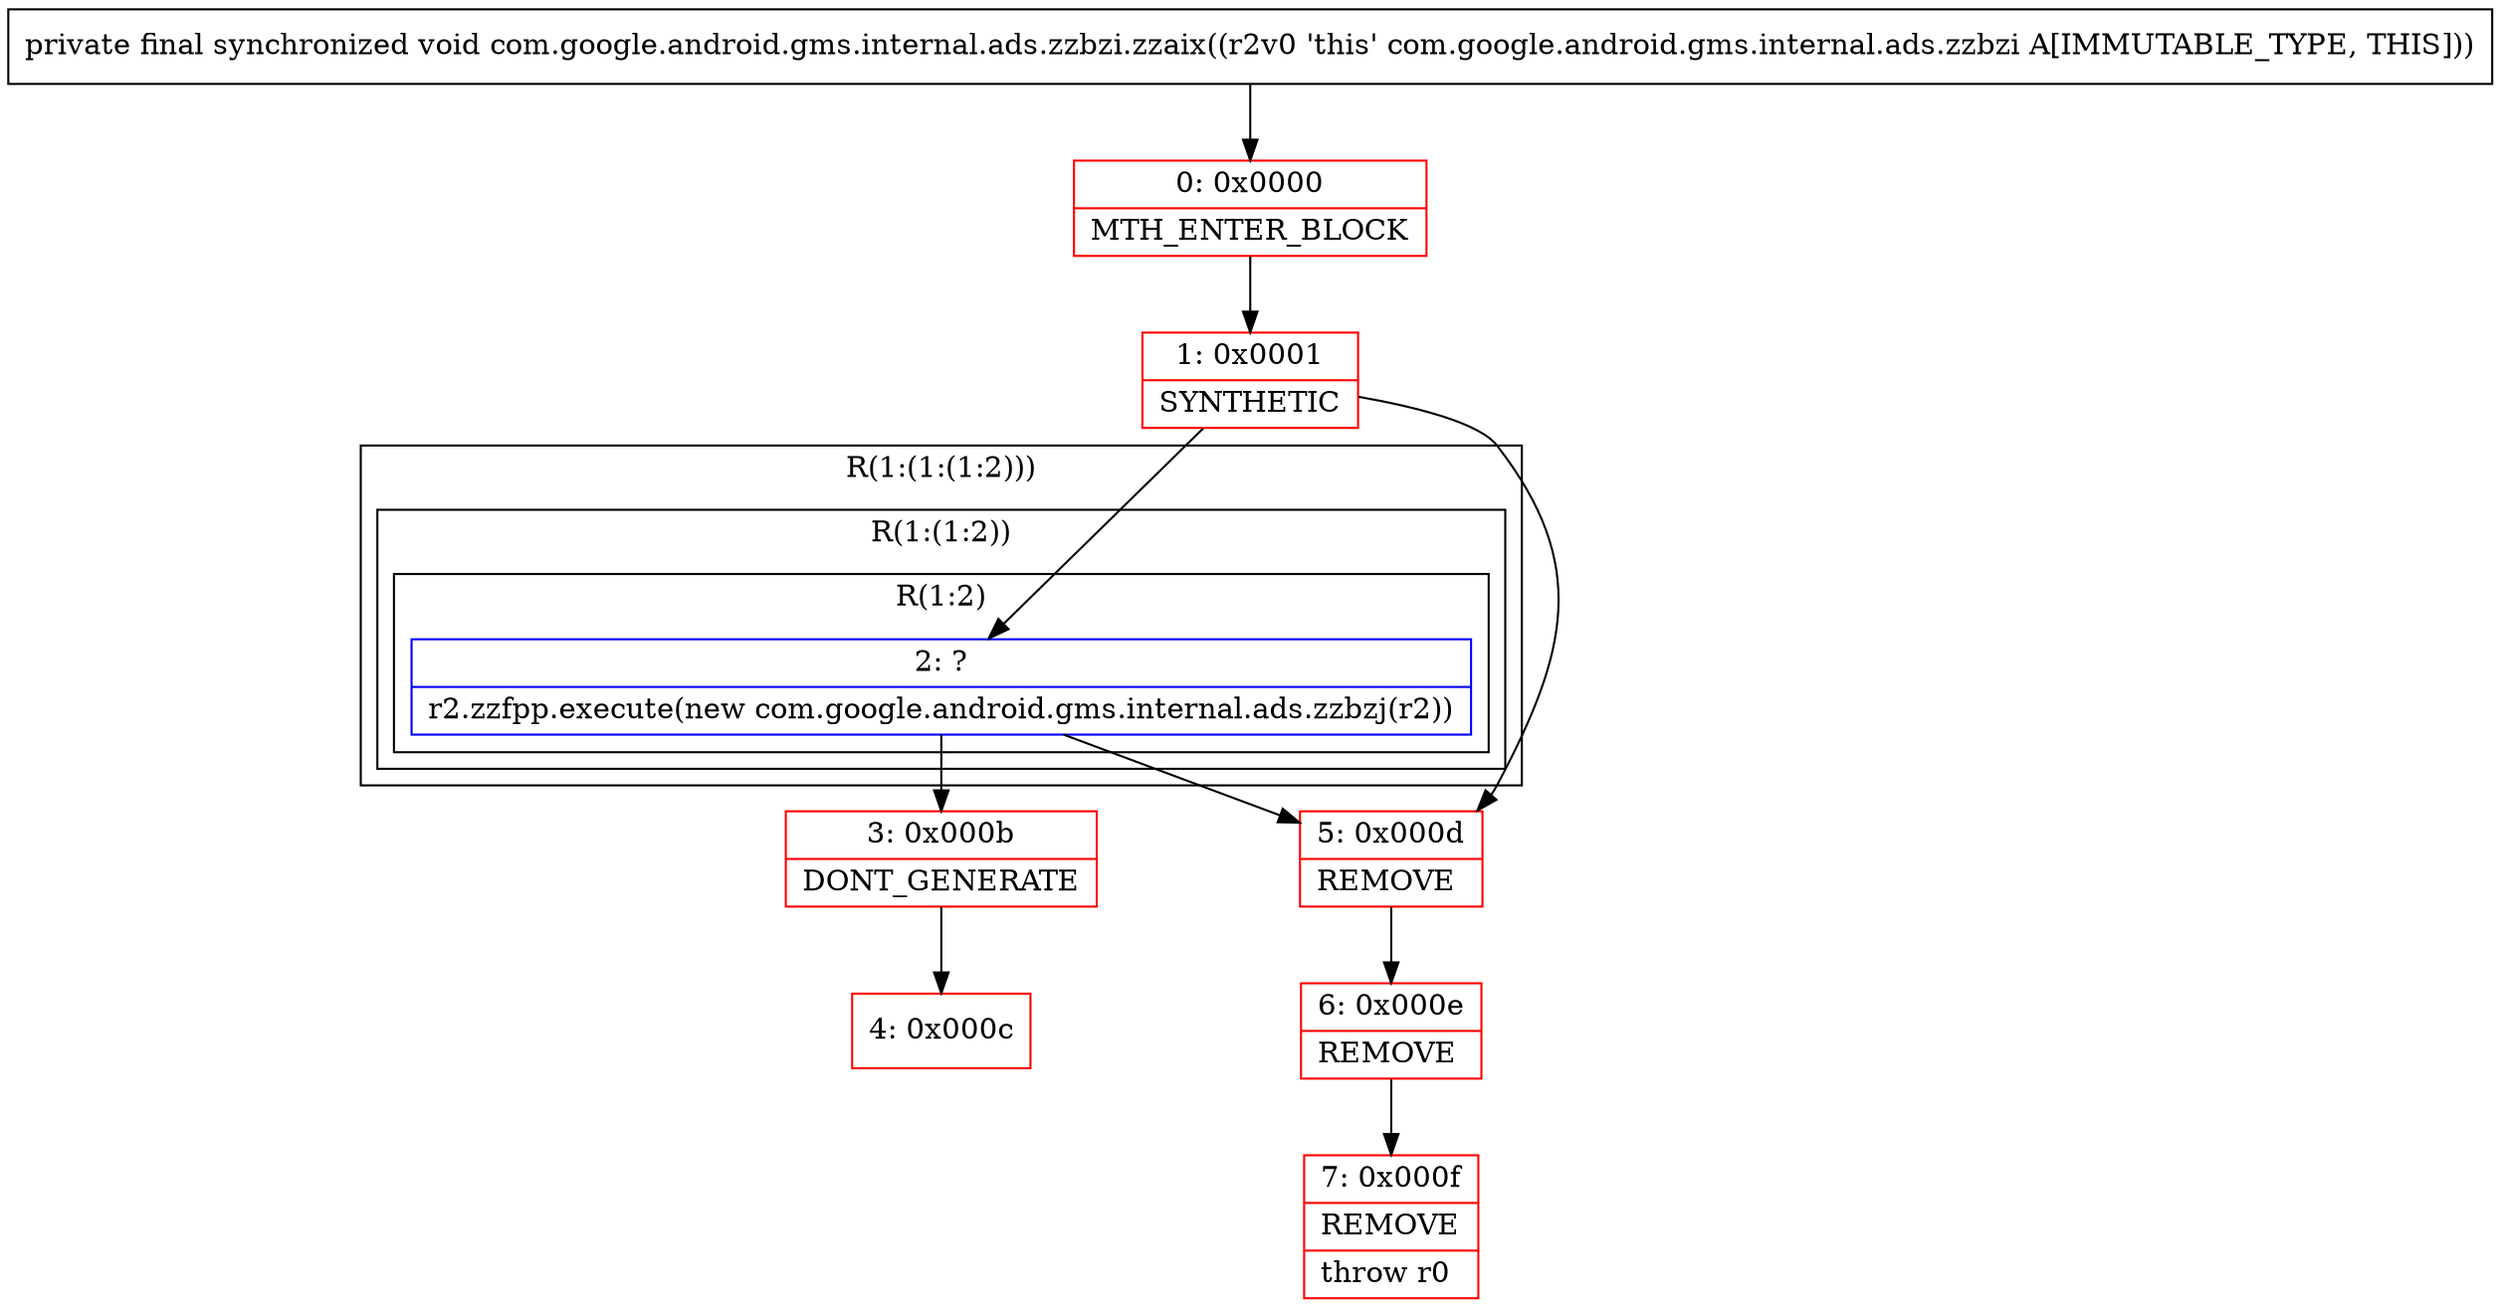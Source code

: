 digraph "CFG forcom.google.android.gms.internal.ads.zzbzi.zzaix()V" {
subgraph cluster_Region_23511338 {
label = "R(1:(1:(1:2)))";
node [shape=record,color=blue];
subgraph cluster_Region_1399223451 {
label = "R(1:(1:2))";
node [shape=record,color=blue];
subgraph cluster_Region_1490535698 {
label = "R(1:2)";
node [shape=record,color=blue];
Node_2 [shape=record,label="{2\:\ ?|r2.zzfpp.execute(new com.google.android.gms.internal.ads.zzbzj(r2))\l}"];
}
}
}
Node_0 [shape=record,color=red,label="{0\:\ 0x0000|MTH_ENTER_BLOCK\l}"];
Node_1 [shape=record,color=red,label="{1\:\ 0x0001|SYNTHETIC\l}"];
Node_3 [shape=record,color=red,label="{3\:\ 0x000b|DONT_GENERATE\l}"];
Node_4 [shape=record,color=red,label="{4\:\ 0x000c}"];
Node_5 [shape=record,color=red,label="{5\:\ 0x000d|REMOVE\l}"];
Node_6 [shape=record,color=red,label="{6\:\ 0x000e|REMOVE\l}"];
Node_7 [shape=record,color=red,label="{7\:\ 0x000f|REMOVE\l|throw r0\l}"];
MethodNode[shape=record,label="{private final synchronized void com.google.android.gms.internal.ads.zzbzi.zzaix((r2v0 'this' com.google.android.gms.internal.ads.zzbzi A[IMMUTABLE_TYPE, THIS])) }"];
MethodNode -> Node_0;
Node_2 -> Node_3;
Node_2 -> Node_5;
Node_0 -> Node_1;
Node_1 -> Node_2;
Node_1 -> Node_5;
Node_3 -> Node_4;
Node_5 -> Node_6;
Node_6 -> Node_7;
}

